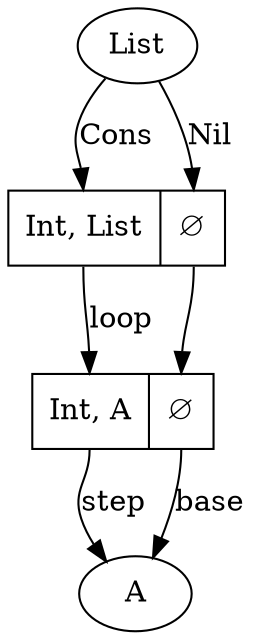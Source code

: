 digraph {
    List
    ListStruct[shape=record label="<cons> Int, List| <nil> ∅"]
    ListStruct2[shape=record label="<cons> Int, A| <nil> ∅" class="disabled"]
    String[label="A" class="disabled"]

    List             -> ListStruct:cons [class="pattern" label=Cons]
    List             -> ListStruct:nil [class="pattern" label=Nil]
    ListStruct:cons  -> ListStruct2:cons [label=loop class="disabled"]
    ListStruct:nil   -> ListStruct2:nil[class="disabled"]
    ListStruct2:cons -> String[label="step" class="disabled"]
    ListStruct2:nil  -> String[label="base" class="disabled"]
}
